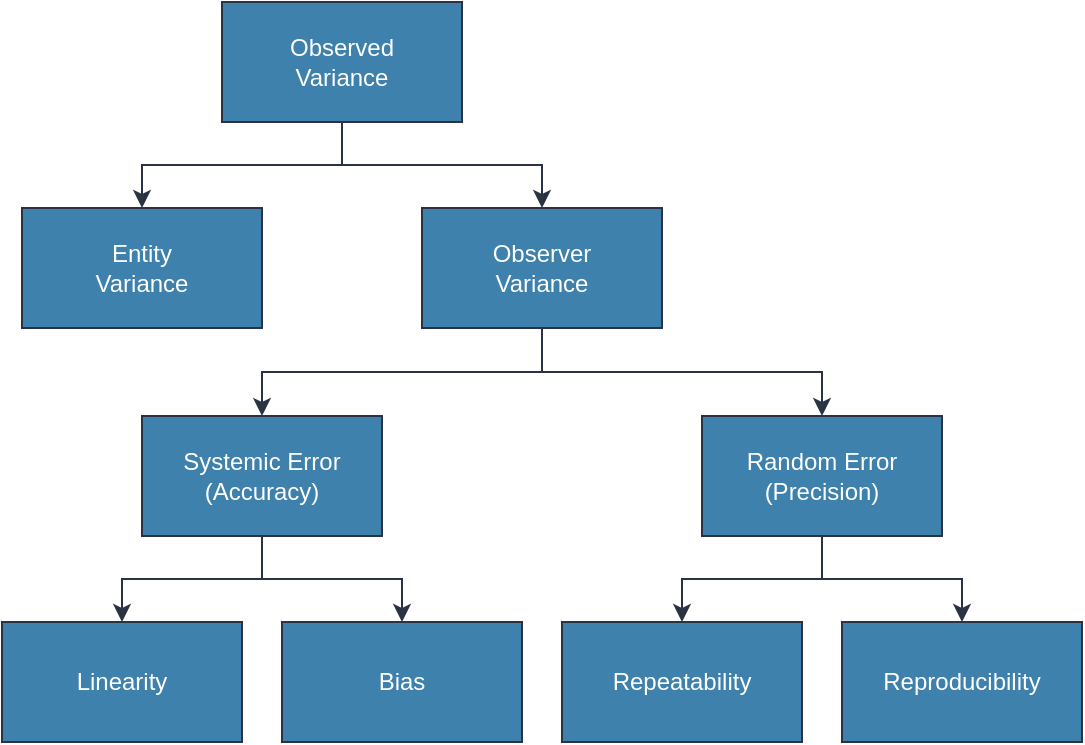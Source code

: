<mxfile version="22.1.2" type="device" pages="2">
  <diagram name="Page-1" id="CKhF8rdJGu_BrobyDl0e">
    <mxGraphModel dx="1040" dy="662" grid="1" gridSize="10" guides="1" tooltips="1" connect="1" arrows="1" fold="1" page="1" pageScale="1" pageWidth="827" pageHeight="1169" math="0" shadow="0">
      <root>
        <mxCell id="0" />
        <mxCell id="1" parent="0" />
        <mxCell id="NL6RoLCUrlF1rmBjVnsS-19" style="edgeStyle=orthogonalEdgeStyle;rounded=0;orthogonalLoop=1;jettySize=auto;html=1;strokeColor=#2A3244;" edge="1" parent="1" source="NL6RoLCUrlF1rmBjVnsS-1" target="NL6RoLCUrlF1rmBjVnsS-3">
          <mxGeometry relative="1" as="geometry" />
        </mxCell>
        <mxCell id="NL6RoLCUrlF1rmBjVnsS-20" style="edgeStyle=orthogonalEdgeStyle;rounded=0;orthogonalLoop=1;jettySize=auto;html=1;strokeColor=#2A3244;" edge="1" parent="1" source="NL6RoLCUrlF1rmBjVnsS-1" target="NL6RoLCUrlF1rmBjVnsS-2">
          <mxGeometry relative="1" as="geometry" />
        </mxCell>
        <mxCell id="NL6RoLCUrlF1rmBjVnsS-1" value="Observed&lt;br&gt;Variance" style="rounded=0;whiteSpace=wrap;html=1;fillColor=#3D81AC;fontColor=#FFFFFF;strokeColor=#2A3244;" vertex="1" parent="1">
          <mxGeometry x="250" y="120" width="120" height="60" as="geometry" />
        </mxCell>
        <mxCell id="NL6RoLCUrlF1rmBjVnsS-2" value="Entity&lt;br&gt;Variance" style="rounded=0;whiteSpace=wrap;html=1;fillColor=#3D81AC;strokeColor=#2A3244;fontColor=#FFFFFF;" vertex="1" parent="1">
          <mxGeometry x="150" y="223" width="120" height="60" as="geometry" />
        </mxCell>
        <mxCell id="NL6RoLCUrlF1rmBjVnsS-17" style="edgeStyle=orthogonalEdgeStyle;rounded=0;orthogonalLoop=1;jettySize=auto;html=1;exitX=0.5;exitY=1;exitDx=0;exitDy=0;strokeColor=#2A3244;" edge="1" parent="1" source="NL6RoLCUrlF1rmBjVnsS-3" target="NL6RoLCUrlF1rmBjVnsS-4">
          <mxGeometry relative="1" as="geometry" />
        </mxCell>
        <mxCell id="NL6RoLCUrlF1rmBjVnsS-18" style="edgeStyle=orthogonalEdgeStyle;rounded=0;orthogonalLoop=1;jettySize=auto;html=1;exitX=0.5;exitY=1;exitDx=0;exitDy=0;strokeColor=#2A3244;" edge="1" parent="1" source="NL6RoLCUrlF1rmBjVnsS-3" target="NL6RoLCUrlF1rmBjVnsS-5">
          <mxGeometry relative="1" as="geometry" />
        </mxCell>
        <mxCell id="NL6RoLCUrlF1rmBjVnsS-3" value="Observer&lt;br&gt;Variance" style="rounded=0;whiteSpace=wrap;html=1;fillColor=#3D81AC;fontColor=#FFFFFF;strokeColor=#2A3244;" vertex="1" parent="1">
          <mxGeometry x="350" y="223" width="120" height="60" as="geometry" />
        </mxCell>
        <mxCell id="NL6RoLCUrlF1rmBjVnsS-12" style="edgeStyle=orthogonalEdgeStyle;rounded=0;orthogonalLoop=1;jettySize=auto;html=1;strokeColor=#2A3244;" edge="1" parent="1" source="NL6RoLCUrlF1rmBjVnsS-4" target="NL6RoLCUrlF1rmBjVnsS-7">
          <mxGeometry relative="1" as="geometry" />
        </mxCell>
        <mxCell id="NL6RoLCUrlF1rmBjVnsS-13" style="edgeStyle=orthogonalEdgeStyle;rounded=0;orthogonalLoop=1;jettySize=auto;html=1;strokeColor=#2A3244;" edge="1" parent="1" source="NL6RoLCUrlF1rmBjVnsS-4" target="NL6RoLCUrlF1rmBjVnsS-6">
          <mxGeometry relative="1" as="geometry" />
        </mxCell>
        <mxCell id="NL6RoLCUrlF1rmBjVnsS-4" value="Random Error&lt;br&gt;(Precision)" style="rounded=0;whiteSpace=wrap;html=1;fillColor=#3D81AC;strokeColor=#2A3244;fontColor=#FFFFFF;" vertex="1" parent="1">
          <mxGeometry x="490" y="327" width="120" height="60" as="geometry" />
        </mxCell>
        <mxCell id="NL6RoLCUrlF1rmBjVnsS-14" style="edgeStyle=orthogonalEdgeStyle;rounded=0;orthogonalLoop=1;jettySize=auto;html=1;strokeColor=#2A3244;" edge="1" parent="1" source="NL6RoLCUrlF1rmBjVnsS-5" target="NL6RoLCUrlF1rmBjVnsS-11">
          <mxGeometry relative="1" as="geometry" />
        </mxCell>
        <mxCell id="NL6RoLCUrlF1rmBjVnsS-15" style="edgeStyle=orthogonalEdgeStyle;rounded=0;orthogonalLoop=1;jettySize=auto;html=1;strokeColor=#2A3244;" edge="1" parent="1" source="NL6RoLCUrlF1rmBjVnsS-5" target="NL6RoLCUrlF1rmBjVnsS-10">
          <mxGeometry relative="1" as="geometry" />
        </mxCell>
        <mxCell id="NL6RoLCUrlF1rmBjVnsS-5" value="Systemic Error&lt;br&gt;(Accuracy)" style="rounded=0;whiteSpace=wrap;html=1;fillColor=#3D81AC;strokeColor=#2A3244;fontColor=#FFFFFF;" vertex="1" parent="1">
          <mxGeometry x="210" y="327" width="120" height="60" as="geometry" />
        </mxCell>
        <mxCell id="NL6RoLCUrlF1rmBjVnsS-6" value="Repeatability" style="rounded=0;whiteSpace=wrap;html=1;fillColor=#3D81AC;strokeColor=#2A3244;fontColor=#FFFFFF;" vertex="1" parent="1">
          <mxGeometry x="420" y="430" width="120" height="60" as="geometry" />
        </mxCell>
        <mxCell id="NL6RoLCUrlF1rmBjVnsS-7" value="Reproducibility" style="rounded=0;whiteSpace=wrap;html=1;fillColor=#3D81AC;strokeColor=#2A3244;fontColor=#FFFFFF;" vertex="1" parent="1">
          <mxGeometry x="560" y="430" width="120" height="60" as="geometry" />
        </mxCell>
        <mxCell id="NL6RoLCUrlF1rmBjVnsS-10" value="Linearity" style="rounded=0;whiteSpace=wrap;html=1;fillColor=#3D81AC;strokeColor=#2A3244;fontColor=#FFFFFF;" vertex="1" parent="1">
          <mxGeometry x="140" y="430" width="120" height="60" as="geometry" />
        </mxCell>
        <mxCell id="NL6RoLCUrlF1rmBjVnsS-11" value="Bias" style="rounded=0;whiteSpace=wrap;html=1;fillColor=#3D81AC;strokeColor=#2A3244;fontColor=#FFFFFF;" vertex="1" parent="1">
          <mxGeometry x="280" y="430" width="120" height="60" as="geometry" />
        </mxCell>
      </root>
    </mxGraphModel>
  </diagram>
  <diagram id="rfjVcja4LO_s6xAj7IFw" name="Page-2">
    <mxGraphModel dx="1040" dy="662" grid="1" gridSize="10" guides="1" tooltips="1" connect="1" arrows="1" fold="1" page="1" pageScale="1" pageWidth="827" pageHeight="1169" math="0" shadow="0">
      <root>
        <mxCell id="0" />
        <mxCell id="1" parent="0" />
        <mxCell id="w9UJklsmRuH3bIfGjSxQ-1" value="Observer A" style="rounded=0;whiteSpace=wrap;html=1;fillColor=#3D81AC;fontColor=#FFFFFF;strokeColor=#2A3244;" vertex="1" parent="1">
          <mxGeometry x="260" y="90" width="120" height="60" as="geometry" />
        </mxCell>
        <mxCell id="w9UJklsmRuH3bIfGjSxQ-7" style="rounded=0;orthogonalLoop=1;jettySize=auto;html=1;strokeColor=#2A3244;exitX=0.5;exitY=1;exitDx=0;exitDy=0;entryX=0.5;entryY=0;entryDx=0;entryDy=0;" edge="1" parent="1" source="w9UJklsmRuH3bIfGjSxQ-2" target="w9UJklsmRuH3bIfGjSxQ-5">
          <mxGeometry relative="1" as="geometry" />
        </mxCell>
        <mxCell id="w9UJklsmRuH3bIfGjSxQ-8" style="rounded=0;orthogonalLoop=1;jettySize=auto;html=1;strokeColor=#2A3244;exitX=0.5;exitY=1;exitDx=0;exitDy=0;entryX=0.5;entryY=0;entryDx=0;entryDy=0;" edge="1" parent="1" source="w9UJklsmRuH3bIfGjSxQ-2" target="w9UJklsmRuH3bIfGjSxQ-4">
          <mxGeometry relative="1" as="geometry" />
        </mxCell>
        <mxCell id="w9UJklsmRuH3bIfGjSxQ-9" style="rounded=0;orthogonalLoop=1;jettySize=auto;html=1;exitX=0.5;exitY=1;exitDx=0;exitDy=0;strokeColor=#2A3244;entryX=0.5;entryY=0;entryDx=0;entryDy=0;" edge="1" parent="1" source="w9UJklsmRuH3bIfGjSxQ-2" target="w9UJklsmRuH3bIfGjSxQ-3">
          <mxGeometry relative="1" as="geometry" />
        </mxCell>
        <mxCell id="w9UJklsmRuH3bIfGjSxQ-2" value="Observer B" style="rounded=0;whiteSpace=wrap;html=1;fillColor=#3D81AC;fontColor=#FFFFFF;strokeColor=#2A3244;" vertex="1" parent="1">
          <mxGeometry x="424" y="90" width="120" height="60" as="geometry" />
        </mxCell>
        <mxCell id="w9UJklsmRuH3bIfGjSxQ-3" value="Object 1" style="rounded=0;whiteSpace=wrap;html=1;fillColor=#3D81AC;fontColor=#FFFFFF;strokeColor=#2A3244;" vertex="1" parent="1">
          <mxGeometry x="200" y="230" width="120" height="60" as="geometry" />
        </mxCell>
        <mxCell id="w9UJklsmRuH3bIfGjSxQ-4" value="Object 2" style="rounded=0;whiteSpace=wrap;html=1;fillColor=#3D81AC;fontColor=#FFFFFF;strokeColor=#2A3244;" vertex="1" parent="1">
          <mxGeometry x="340" y="230" width="120" height="60" as="geometry" />
        </mxCell>
        <mxCell id="w9UJklsmRuH3bIfGjSxQ-5" value="Object 3" style="rounded=0;whiteSpace=wrap;html=1;fillColor=#3D81AC;fontColor=#FFFFFF;strokeColor=#2A3244;" vertex="1" parent="1">
          <mxGeometry x="480" y="230" width="120" height="60" as="geometry" />
        </mxCell>
        <mxCell id="w9UJklsmRuH3bIfGjSxQ-10" style="rounded=0;orthogonalLoop=1;jettySize=auto;html=1;exitX=0.5;exitY=1;exitDx=0;exitDy=0;strokeColor=#2A3244;entryX=0.5;entryY=0;entryDx=0;entryDy=0;" edge="1" parent="1" source="w9UJklsmRuH3bIfGjSxQ-1" target="w9UJklsmRuH3bIfGjSxQ-3">
          <mxGeometry relative="1" as="geometry">
            <mxPoint x="494" y="160" as="sourcePoint" />
            <mxPoint x="270" y="240" as="targetPoint" />
          </mxGeometry>
        </mxCell>
        <mxCell id="w9UJklsmRuH3bIfGjSxQ-11" style="rounded=0;orthogonalLoop=1;jettySize=auto;html=1;exitX=0.5;exitY=1;exitDx=0;exitDy=0;strokeColor=#2A3244;entryX=0.5;entryY=0;entryDx=0;entryDy=0;" edge="1" parent="1" source="w9UJklsmRuH3bIfGjSxQ-1" target="w9UJklsmRuH3bIfGjSxQ-4">
          <mxGeometry relative="1" as="geometry">
            <mxPoint x="290" y="160" as="sourcePoint" />
            <mxPoint x="270" y="240" as="targetPoint" />
          </mxGeometry>
        </mxCell>
        <mxCell id="w9UJklsmRuH3bIfGjSxQ-12" style="rounded=0;orthogonalLoop=1;jettySize=auto;html=1;exitX=0.5;exitY=1;exitDx=0;exitDy=0;strokeColor=#2A3244;entryX=0.5;entryY=0;entryDx=0;entryDy=0;" edge="1" parent="1" source="w9UJklsmRuH3bIfGjSxQ-1" target="w9UJklsmRuH3bIfGjSxQ-5">
          <mxGeometry relative="1" as="geometry">
            <mxPoint x="290" y="160" as="sourcePoint" />
            <mxPoint x="410" y="240" as="targetPoint" />
          </mxGeometry>
        </mxCell>
        <mxCell id="52oFiTWTlHVhc6ZCXov6-2" value="&lt;font color=&quot;#2a3244&quot;&gt;Crossed Gauge Study&lt;/font&gt;" style="swimlane;whiteSpace=wrap;html=1;strokeColor=#FAEBD7;fillColor=#FAEBD7;" vertex="1" parent="1">
          <mxGeometry x="80" y="50" width="630" height="260" as="geometry" />
        </mxCell>
        <mxCell id="52oFiTWTlHVhc6ZCXov6-4" value="Observer A" style="rounded=0;whiteSpace=wrap;html=1;fillColor=#3D81AC;fontColor=#FFFFFF;strokeColor=#2A3244;" vertex="1" parent="1">
          <mxGeometry x="185" y="370" width="120" height="60" as="geometry" />
        </mxCell>
        <mxCell id="52oFiTWTlHVhc6ZCXov6-8" value="Observer B" style="rounded=0;whiteSpace=wrap;html=1;fillColor=#3D81AC;fontColor=#FFFFFF;strokeColor=#2A3244;" vertex="1" parent="1">
          <mxGeometry x="485" y="370" width="120" height="60" as="geometry" />
        </mxCell>
        <mxCell id="52oFiTWTlHVhc6ZCXov6-9" value="Object 1" style="rounded=0;whiteSpace=wrap;html=1;fillColor=#3D81AC;fontColor=#FFFFFF;strokeColor=#2A3244;" vertex="1" parent="1">
          <mxGeometry x="100" y="490" width="90" height="60" as="geometry" />
        </mxCell>
        <mxCell id="52oFiTWTlHVhc6ZCXov6-10" value="Object 2" style="rounded=0;whiteSpace=wrap;html=1;fillColor=#3D81AC;fontColor=#FFFFFF;strokeColor=#2A3244;" vertex="1" parent="1">
          <mxGeometry x="200" y="490" width="90" height="60" as="geometry" />
        </mxCell>
        <mxCell id="52oFiTWTlHVhc6ZCXov6-11" value="Object 3" style="rounded=0;whiteSpace=wrap;html=1;fillColor=#3D81AC;fontColor=#FFFFFF;strokeColor=#2A3244;" vertex="1" parent="1">
          <mxGeometry x="300" y="490" width="90" height="60" as="geometry" />
        </mxCell>
        <mxCell id="52oFiTWTlHVhc6ZCXov6-12" style="rounded=0;orthogonalLoop=1;jettySize=auto;html=1;exitX=0.5;exitY=1;exitDx=0;exitDy=0;strokeColor=#2A3244;entryX=0.5;entryY=0;entryDx=0;entryDy=0;" edge="1" parent="1" source="52oFiTWTlHVhc6ZCXov6-4" target="52oFiTWTlHVhc6ZCXov6-9">
          <mxGeometry relative="1" as="geometry">
            <mxPoint x="474" y="420" as="sourcePoint" />
            <mxPoint x="250" y="500" as="targetPoint" />
          </mxGeometry>
        </mxCell>
        <mxCell id="52oFiTWTlHVhc6ZCXov6-13" style="rounded=0;orthogonalLoop=1;jettySize=auto;html=1;exitX=0.5;exitY=1;exitDx=0;exitDy=0;strokeColor=#2A3244;entryX=0.5;entryY=0;entryDx=0;entryDy=0;" edge="1" parent="1" source="52oFiTWTlHVhc6ZCXov6-4" target="52oFiTWTlHVhc6ZCXov6-10">
          <mxGeometry relative="1" as="geometry">
            <mxPoint x="270" y="420" as="sourcePoint" />
            <mxPoint x="250" y="500" as="targetPoint" />
          </mxGeometry>
        </mxCell>
        <mxCell id="52oFiTWTlHVhc6ZCXov6-14" style="rounded=0;orthogonalLoop=1;jettySize=auto;html=1;exitX=0.5;exitY=1;exitDx=0;exitDy=0;strokeColor=#2A3244;entryX=0.5;entryY=0;entryDx=0;entryDy=0;" edge="1" parent="1" source="52oFiTWTlHVhc6ZCXov6-4" target="52oFiTWTlHVhc6ZCXov6-11">
          <mxGeometry relative="1" as="geometry">
            <mxPoint x="270" y="420" as="sourcePoint" />
            <mxPoint x="390" y="500" as="targetPoint" />
          </mxGeometry>
        </mxCell>
        <mxCell id="52oFiTWTlHVhc6ZCXov6-18" value="Object 4" style="rounded=0;whiteSpace=wrap;html=1;fillColor=#3D81AC;fontColor=#FFFFFF;strokeColor=#2A3244;" vertex="1" parent="1">
          <mxGeometry x="400" y="490" width="90" height="60" as="geometry" />
        </mxCell>
        <mxCell id="52oFiTWTlHVhc6ZCXov6-19" value="Object 5" style="rounded=0;whiteSpace=wrap;html=1;fillColor=#3D81AC;fontColor=#FFFFFF;strokeColor=#2A3244;" vertex="1" parent="1">
          <mxGeometry x="500" y="490" width="90" height="60" as="geometry" />
        </mxCell>
        <mxCell id="52oFiTWTlHVhc6ZCXov6-20" value="Object 6" style="rounded=0;whiteSpace=wrap;html=1;fillColor=#3D81AC;fontColor=#FFFFFF;strokeColor=#2A3244;" vertex="1" parent="1">
          <mxGeometry x="600" y="490" width="90" height="60" as="geometry" />
        </mxCell>
        <mxCell id="52oFiTWTlHVhc6ZCXov6-22" style="rounded=0;orthogonalLoop=1;jettySize=auto;html=1;exitX=0.5;exitY=1;exitDx=0;exitDy=0;strokeColor=#2A3244;entryX=0.5;entryY=0;entryDx=0;entryDy=0;" edge="1" parent="1" source="52oFiTWTlHVhc6ZCXov6-8" target="52oFiTWTlHVhc6ZCXov6-18">
          <mxGeometry relative="1" as="geometry">
            <mxPoint x="255" y="440" as="sourcePoint" />
            <mxPoint x="155" y="500" as="targetPoint" />
          </mxGeometry>
        </mxCell>
        <mxCell id="52oFiTWTlHVhc6ZCXov6-23" style="rounded=0;orthogonalLoop=1;jettySize=auto;html=1;exitX=0.5;exitY=1;exitDx=0;exitDy=0;strokeColor=#2A3244;entryX=0.5;entryY=0;entryDx=0;entryDy=0;" edge="1" parent="1" source="52oFiTWTlHVhc6ZCXov6-8" target="52oFiTWTlHVhc6ZCXov6-19">
          <mxGeometry relative="1" as="geometry">
            <mxPoint x="555" y="440" as="sourcePoint" />
            <mxPoint x="455" y="500" as="targetPoint" />
          </mxGeometry>
        </mxCell>
        <mxCell id="52oFiTWTlHVhc6ZCXov6-24" style="rounded=0;orthogonalLoop=1;jettySize=auto;html=1;exitX=0.5;exitY=1;exitDx=0;exitDy=0;strokeColor=#2A3244;entryX=0.5;entryY=0;entryDx=0;entryDy=0;" edge="1" parent="1" source="52oFiTWTlHVhc6ZCXov6-8" target="52oFiTWTlHVhc6ZCXov6-20">
          <mxGeometry relative="1" as="geometry">
            <mxPoint x="555" y="440" as="sourcePoint" />
            <mxPoint x="555" y="500" as="targetPoint" />
          </mxGeometry>
        </mxCell>
        <mxCell id="52oFiTWTlHVhc6ZCXov6-25" value="&lt;font color=&quot;#2a3244&quot;&gt;Nested Gauge Study&lt;/font&gt;" style="swimlane;whiteSpace=wrap;html=1;strokeColor=#FAEBD7;fillColor=#faebd7;" vertex="1" parent="1">
          <mxGeometry x="80" y="330" width="630" height="240" as="geometry" />
        </mxCell>
      </root>
    </mxGraphModel>
  </diagram>
</mxfile>
